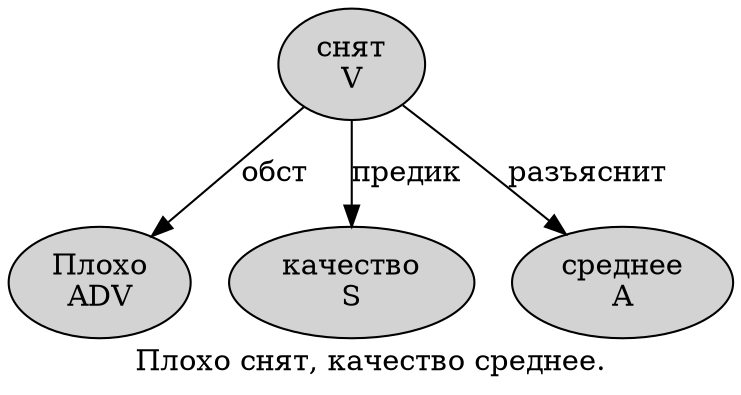 digraph SENTENCE_2426 {
	graph [label="Плохо снят, качество среднее."]
	node [style=filled]
		0 [label="Плохо
ADV" color="" fillcolor=lightgray penwidth=1 shape=ellipse]
		1 [label="снят
V" color="" fillcolor=lightgray penwidth=1 shape=ellipse]
		3 [label="качество
S" color="" fillcolor=lightgray penwidth=1 shape=ellipse]
		4 [label="среднее
A" color="" fillcolor=lightgray penwidth=1 shape=ellipse]
			1 -> 0 [label="обст"]
			1 -> 3 [label="предик"]
			1 -> 4 [label="разъяснит"]
}